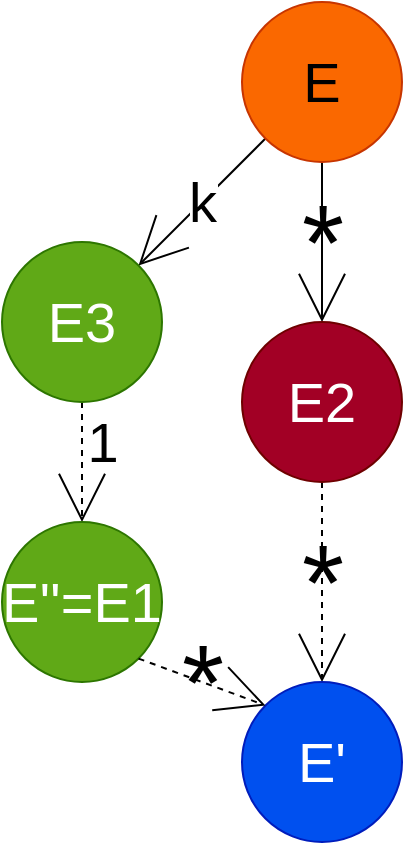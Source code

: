 <mxfile>
    <diagram id="jQioMgZ77aRWDrUcnonD" name="Page-1">
        <mxGraphModel dx="514" dy="1069" grid="1" gridSize="10" guides="1" tooltips="1" connect="1" arrows="1" fold="1" page="1" pageScale="1" pageWidth="850" pageHeight="1100" math="0" shadow="0">
            <root>
                <mxCell id="0"/>
                <mxCell id="1" parent="0"/>
                <mxCell id="2" value="k" style="rounded=0;orthogonalLoop=1;jettySize=auto;html=1;exitX=0;exitY=1;exitDx=0;exitDy=0;entryX=1;entryY=0;entryDx=0;entryDy=0;fontSize=28;endArrow=open;endFill=0;endSize=22;" parent="1" source="4" target="10" edge="1">
                    <mxGeometry relative="1" as="geometry"/>
                </mxCell>
                <mxCell id="3" value="*" style="edgeStyle=none;orthogonalLoop=1;jettySize=auto;html=1;exitX=0.5;exitY=1;exitDx=0;exitDy=0;entryX=0.5;entryY=0;entryDx=0;entryDy=0;fontSize=54;endArrow=open;endFill=0;endSize=22;labelBackgroundColor=none;" parent="1" source="4" target="8" edge="1">
                    <mxGeometry relative="1" as="geometry"/>
                </mxCell>
                <mxCell id="4" value="E" style="ellipse;whiteSpace=wrap;html=1;aspect=fixed;fontSize=28;fillColor=#fa6800;strokeColor=#C73500;fontColor=#000000;" parent="1" vertex="1">
                    <mxGeometry x="120" width="80" height="80" as="geometry"/>
                </mxCell>
                <mxCell id="5" value="1" style="edgeStyle=none;orthogonalLoop=1;jettySize=auto;html=1;exitX=0.5;exitY=1;exitDx=0;exitDy=0;entryX=0.5;entryY=0;entryDx=0;entryDy=0;fontSize=28;endArrow=open;endFill=0;endSize=22;dashed=1;labelBackgroundColor=none;" parent="1" source="10" target="14" edge="1">
                    <mxGeometry x="-0.333" y="10" relative="1" as="geometry">
                        <mxPoint as="offset"/>
                    </mxGeometry>
                </mxCell>
                <mxCell id="7" value="*" style="edgeStyle=none;orthogonalLoop=1;jettySize=auto;html=1;exitX=0.5;exitY=1;exitDx=0;exitDy=0;entryX=0.5;entryY=0;entryDx=0;entryDy=0;fontSize=54;endArrow=open;endFill=0;endSize=22;dashed=1;labelBackgroundColor=none;" parent="1" source="8" target="9" edge="1">
                    <mxGeometry relative="1" as="geometry"/>
                </mxCell>
                <mxCell id="8" value="E2" style="ellipse;whiteSpace=wrap;html=1;aspect=fixed;fontSize=28;fillColor=#a20025;strokeColor=#6F0000;fontColor=#ffffff;" parent="1" vertex="1">
                    <mxGeometry x="120" y="160" width="80" height="80" as="geometry"/>
                </mxCell>
                <mxCell id="9" value="E'" style="ellipse;whiteSpace=wrap;html=1;aspect=fixed;fontSize=28;fillColor=#0050ef;strokeColor=#001DBC;fontColor=#ffffff;" parent="1" vertex="1">
                    <mxGeometry x="120" y="340" width="80" height="80" as="geometry"/>
                </mxCell>
                <mxCell id="10" value="E3" style="ellipse;whiteSpace=wrap;html=1;aspect=fixed;fontSize=28;fillColor=#60a917;strokeColor=#2D7600;fontColor=#ffffff;" parent="1" vertex="1">
                    <mxGeometry y="120" width="80" height="80" as="geometry"/>
                </mxCell>
                <mxCell id="14" value="E''=E1" style="ellipse;whiteSpace=wrap;html=1;aspect=fixed;fontSize=28;fillColor=#60a917;strokeColor=#2D7600;fontColor=#ffffff;" vertex="1" parent="1">
                    <mxGeometry y="260" width="80" height="80" as="geometry"/>
                </mxCell>
                <mxCell id="16" value="*" style="edgeStyle=none;orthogonalLoop=1;jettySize=auto;html=1;exitX=1;exitY=1;exitDx=0;exitDy=0;entryX=0;entryY=0;entryDx=0;entryDy=0;fontSize=54;endArrow=open;endFill=0;endSize=22;dashed=1;labelBackgroundColor=none;" edge="1" parent="1" source="14" target="9">
                    <mxGeometry relative="1" as="geometry">
                        <mxPoint x="33.436" y="360.004" as="sourcePoint"/>
                        <mxPoint x="-29.996" y="543.436" as="targetPoint"/>
                    </mxGeometry>
                </mxCell>
            </root>
        </mxGraphModel>
    </diagram>
</mxfile>